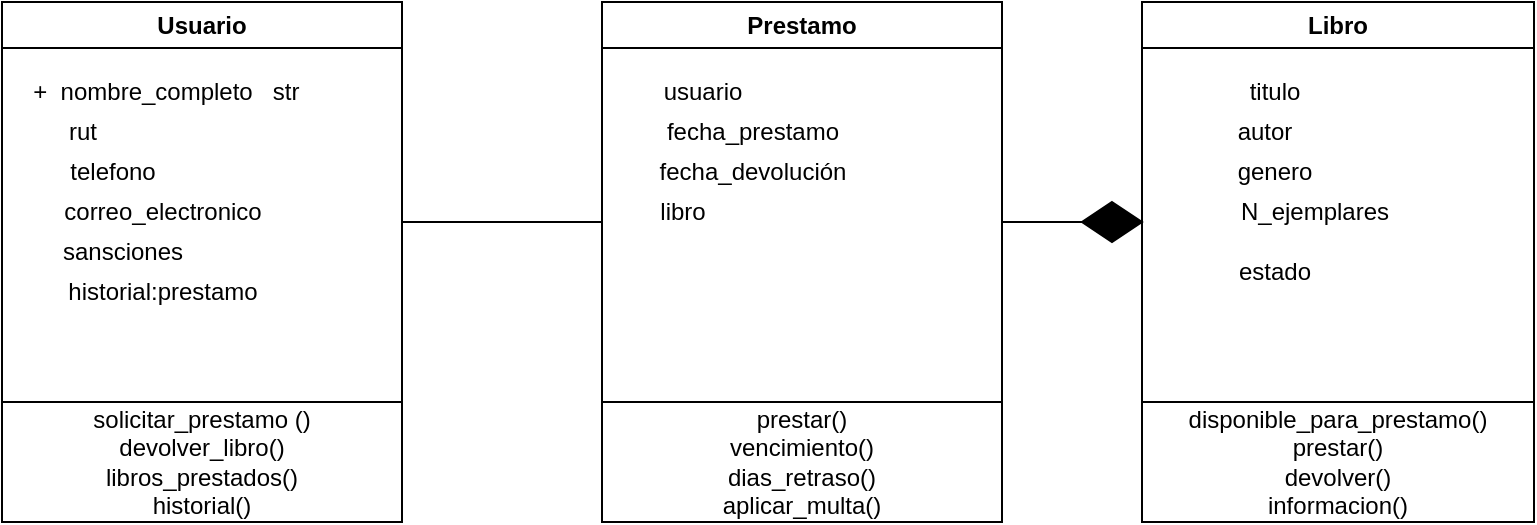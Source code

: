 <mxfile>
    <diagram id="36-wGjC7Pqpf6NmqBh_E" name="Página-1">
        <mxGraphModel dx="1216" dy="696" grid="1" gridSize="10" guides="1" tooltips="1" connect="1" arrows="1" fold="1" page="1" pageScale="1" pageWidth="827" pageHeight="1169" math="0" shadow="0">
            <root>
                <mxCell id="0"/>
                <mxCell id="1" parent="0"/>
                <mxCell id="2" value="Usuario" style="swimlane;whiteSpace=wrap;html=1;startSize=23;" vertex="1" parent="1">
                    <mxGeometry x="50" y="30" width="200" height="200" as="geometry"/>
                </mxCell>
                <mxCell id="5" value="&amp;nbsp;+&amp;nbsp; nombre_completo&amp;nbsp; &amp;nbsp;str" style="text;html=1;align=center;verticalAlign=middle;resizable=0;points=[];autosize=1;strokeColor=none;fillColor=none;" vertex="1" parent="2">
                    <mxGeometry y="30" width="160" height="30" as="geometry"/>
                </mxCell>
                <mxCell id="8" value="rut" style="text;html=1;align=center;verticalAlign=middle;resizable=0;points=[];autosize=1;strokeColor=none;fillColor=none;" vertex="1" parent="2">
                    <mxGeometry x="20" y="50" width="40" height="30" as="geometry"/>
                </mxCell>
                <mxCell id="9" value="telefono" style="text;html=1;align=center;verticalAlign=middle;resizable=0;points=[];autosize=1;strokeColor=none;fillColor=none;" vertex="1" parent="2">
                    <mxGeometry x="20" y="70" width="70" height="30" as="geometry"/>
                </mxCell>
                <mxCell id="10" value="correo_electronico" style="text;html=1;align=center;verticalAlign=middle;resizable=0;points=[];autosize=1;strokeColor=none;fillColor=none;" vertex="1" parent="2">
                    <mxGeometry x="20" y="90" width="120" height="30" as="geometry"/>
                </mxCell>
                <mxCell id="11" value="sansciones" style="text;html=1;align=center;verticalAlign=middle;resizable=0;points=[];autosize=1;strokeColor=none;fillColor=none;" vertex="1" parent="2">
                    <mxGeometry x="20" y="110" width="80" height="30" as="geometry"/>
                </mxCell>
                <mxCell id="12" value="historial:prestamo" style="text;html=1;align=center;verticalAlign=middle;resizable=0;points=[];autosize=1;strokeColor=none;fillColor=none;" vertex="1" parent="2">
                    <mxGeometry x="20" y="130" width="120" height="30" as="geometry"/>
                </mxCell>
                <mxCell id="3" value="Libro" style="swimlane;whiteSpace=wrap;html=1;" vertex="1" parent="1">
                    <mxGeometry x="620" y="30" width="196" height="200" as="geometry"/>
                </mxCell>
                <mxCell id="14" value="autor" style="text;html=1;align=center;verticalAlign=middle;resizable=0;points=[];autosize=1;strokeColor=none;fillColor=none;" vertex="1" parent="3">
                    <mxGeometry x="36" y="50" width="50" height="30" as="geometry"/>
                </mxCell>
                <mxCell id="15" value="genero" style="text;html=1;align=center;verticalAlign=middle;resizable=0;points=[];autosize=1;strokeColor=none;fillColor=none;" vertex="1" parent="3">
                    <mxGeometry x="36" y="70" width="60" height="30" as="geometry"/>
                </mxCell>
                <mxCell id="16" value="N_ejemplares" style="text;html=1;align=center;verticalAlign=middle;resizable=0;points=[];autosize=1;strokeColor=none;fillColor=none;" vertex="1" parent="3">
                    <mxGeometry x="36" y="90" width="100" height="30" as="geometry"/>
                </mxCell>
                <mxCell id="17" value="estado" style="text;html=1;align=center;verticalAlign=middle;resizable=0;points=[];autosize=1;strokeColor=none;fillColor=none;" vertex="1" parent="3">
                    <mxGeometry x="36" y="120" width="60" height="30" as="geometry"/>
                </mxCell>
                <mxCell id="13" value="titulo" style="text;html=1;align=center;verticalAlign=middle;resizable=0;points=[];autosize=1;strokeColor=none;fillColor=none;" vertex="1" parent="3">
                    <mxGeometry x="41" y="30" width="50" height="30" as="geometry"/>
                </mxCell>
                <mxCell id="4" value="Prestamo" style="swimlane;whiteSpace=wrap;html=1;" vertex="1" parent="1">
                    <mxGeometry x="350" y="30" width="200" height="200" as="geometry"/>
                </mxCell>
                <mxCell id="18" value="usuario" style="text;html=1;align=center;verticalAlign=middle;resizable=0;points=[];autosize=1;strokeColor=none;fillColor=none;" vertex="1" parent="4">
                    <mxGeometry x="20" y="30" width="60" height="30" as="geometry"/>
                </mxCell>
                <mxCell id="19" value="fecha_prestamo" style="text;html=1;align=center;verticalAlign=middle;resizable=0;points=[];autosize=1;strokeColor=none;fillColor=none;" vertex="1" parent="4">
                    <mxGeometry x="20" y="50" width="110" height="30" as="geometry"/>
                </mxCell>
                <mxCell id="20" value="fecha_devolución" style="text;html=1;align=center;verticalAlign=middle;resizable=0;points=[];autosize=1;strokeColor=none;fillColor=none;" vertex="1" parent="4">
                    <mxGeometry x="15" y="70" width="120" height="30" as="geometry"/>
                </mxCell>
                <mxCell id="21" value="libro" style="text;html=1;align=center;verticalAlign=middle;resizable=0;points=[];autosize=1;strokeColor=none;fillColor=none;" vertex="1" parent="4">
                    <mxGeometry x="15" y="90" width="50" height="30" as="geometry"/>
                </mxCell>
                <mxCell id="22" value="solicitar_prestamo ()&lt;div&gt;devolver_libro()&lt;/div&gt;&lt;div&gt;libros_prestados()&lt;/div&gt;&lt;div&gt;historial()&lt;/div&gt;" style="rounded=0;whiteSpace=wrap;html=1;" vertex="1" parent="1">
                    <mxGeometry x="50" y="230" width="200" height="60" as="geometry"/>
                </mxCell>
                <mxCell id="23" value="disponible_para_prestamo()&lt;div&gt;prestar()&lt;/div&gt;&lt;div&gt;devolver()&lt;/div&gt;&lt;div&gt;informacion()&lt;/div&gt;" style="rounded=0;whiteSpace=wrap;html=1;" vertex="1" parent="1">
                    <mxGeometry x="620" y="230" width="196" height="60" as="geometry"/>
                </mxCell>
                <mxCell id="24" value="prestar()&lt;div&gt;vencimiento()&lt;div&gt;dias_retraso()&lt;/div&gt;&lt;div&gt;aplicar_multa()&lt;/div&gt;&lt;/div&gt;" style="rounded=0;whiteSpace=wrap;html=1;" vertex="1" parent="1">
                    <mxGeometry x="350" y="230" width="200" height="60" as="geometry"/>
                </mxCell>
                <mxCell id="25" value="" style="endArrow=none;html=1;" edge="1" parent="1">
                    <mxGeometry width="50" height="50" relative="1" as="geometry">
                        <mxPoint x="250" y="140" as="sourcePoint"/>
                        <mxPoint x="350" y="140" as="targetPoint"/>
                    </mxGeometry>
                </mxCell>
                <mxCell id="28" value="" style="endArrow=none;html=1;" edge="1" parent="1">
                    <mxGeometry width="50" height="50" relative="1" as="geometry">
                        <mxPoint x="550" y="140" as="sourcePoint"/>
                        <mxPoint x="590" y="140" as="targetPoint"/>
                    </mxGeometry>
                </mxCell>
                <mxCell id="29" value="" style="rhombus;whiteSpace=wrap;html=1;fillColor=#000000;" vertex="1" parent="1">
                    <mxGeometry x="590" y="130" width="30" height="20" as="geometry"/>
                </mxCell>
            </root>
        </mxGraphModel>
    </diagram>
</mxfile>